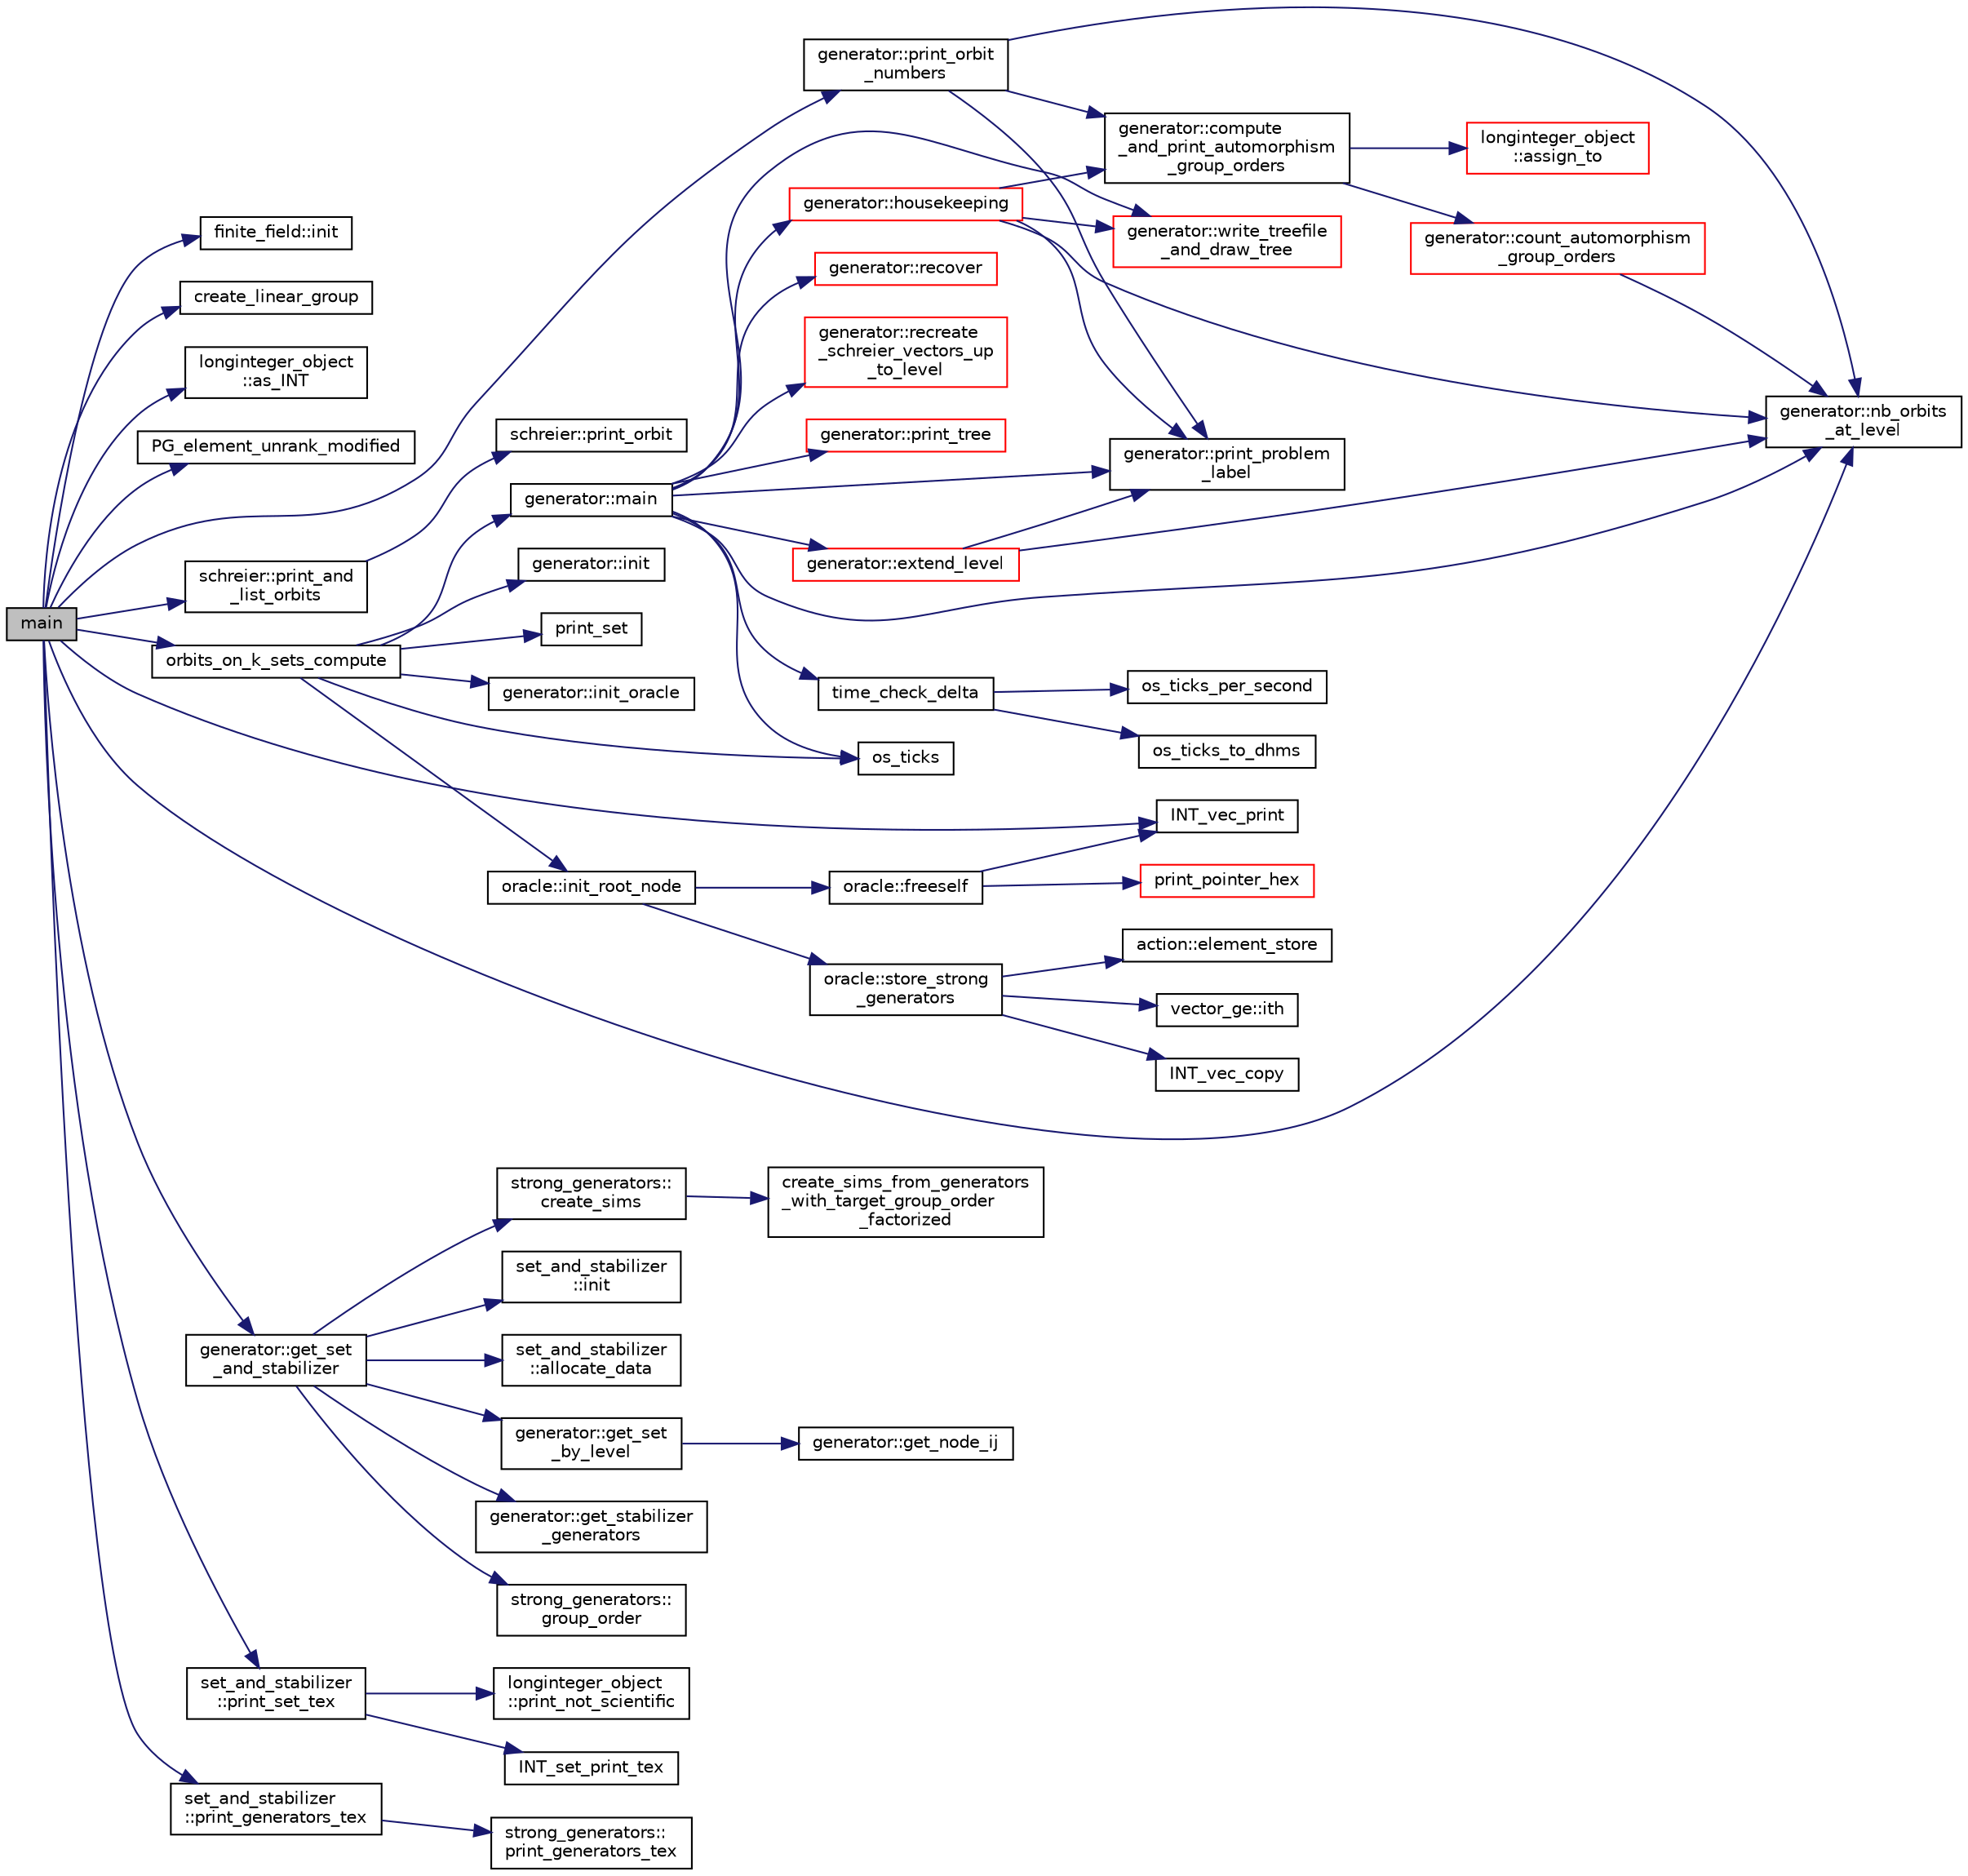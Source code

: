 digraph "main"
{
  edge [fontname="Helvetica",fontsize="10",labelfontname="Helvetica",labelfontsize="10"];
  node [fontname="Helvetica",fontsize="10",shape=record];
  rankdir="LR";
  Node0 [label="main",height=0.2,width=0.4,color="black", fillcolor="grey75", style="filled", fontcolor="black"];
  Node0 -> Node1 [color="midnightblue",fontsize="10",style="solid",fontname="Helvetica"];
  Node1 [label="finite_field::init",height=0.2,width=0.4,color="black", fillcolor="white", style="filled",URL="$df/d5a/classfinite__field.html#a13e75e8165b27464935b50368ee8313c"];
  Node0 -> Node2 [color="midnightblue",fontsize="10",style="solid",fontname="Helvetica"];
  Node2 [label="create_linear_group",height=0.2,width=0.4,color="black", fillcolor="white", style="filled",URL="$d5/d90/action__global_8_c.html#a0f8feabe739b53848853347a45964c25"];
  Node0 -> Node3 [color="midnightblue",fontsize="10",style="solid",fontname="Helvetica"];
  Node3 [label="longinteger_object\l::as_INT",height=0.2,width=0.4,color="black", fillcolor="white", style="filled",URL="$dd/d7e/classlonginteger__object.html#afb992d4679a6741acc63c8bcba27971e"];
  Node0 -> Node4 [color="midnightblue",fontsize="10",style="solid",fontname="Helvetica"];
  Node4 [label="PG_element_unrank_modified",height=0.2,width=0.4,color="black", fillcolor="white", style="filled",URL="$d4/d67/geometry_8h.html#a83ae9b605d496f6a90345303f6efae64"];
  Node0 -> Node5 [color="midnightblue",fontsize="10",style="solid",fontname="Helvetica"];
  Node5 [label="INT_vec_print",height=0.2,width=0.4,color="black", fillcolor="white", style="filled",URL="$df/dbf/sajeeb_8_c.html#a79a5901af0b47dd0d694109543c027fe"];
  Node0 -> Node6 [color="midnightblue",fontsize="10",style="solid",fontname="Helvetica"];
  Node6 [label="schreier::print_and\l_list_orbits",height=0.2,width=0.4,color="black", fillcolor="white", style="filled",URL="$d3/dd6/classschreier.html#a601f9c08d5a6f37f849d22fa4e89d892"];
  Node6 -> Node7 [color="midnightblue",fontsize="10",style="solid",fontname="Helvetica"];
  Node7 [label="schreier::print_orbit",height=0.2,width=0.4,color="black", fillcolor="white", style="filled",URL="$d3/dd6/classschreier.html#ac30bbfe09706ff8ccaf27c2cf8074594"];
  Node0 -> Node8 [color="midnightblue",fontsize="10",style="solid",fontname="Helvetica"];
  Node8 [label="orbits_on_k_sets_compute",height=0.2,width=0.4,color="black", fillcolor="white", style="filled",URL="$da/d10/other_8h.html#a96743526b15703539d544499276aaa71"];
  Node8 -> Node9 [color="midnightblue",fontsize="10",style="solid",fontname="Helvetica"];
  Node9 [label="generator::init",height=0.2,width=0.4,color="black", fillcolor="white", style="filled",URL="$d7/d73/classgenerator.html#aeca1559b4172cae921620768bd62df47"];
  Node8 -> Node10 [color="midnightblue",fontsize="10",style="solid",fontname="Helvetica"];
  Node10 [label="print_set",height=0.2,width=0.4,color="black", fillcolor="white", style="filled",URL="$d0/dd1/blt_8h.html#a8c1a5fc71aea7ff31d181f0103196a24"];
  Node8 -> Node11 [color="midnightblue",fontsize="10",style="solid",fontname="Helvetica"];
  Node11 [label="generator::init_oracle",height=0.2,width=0.4,color="black", fillcolor="white", style="filled",URL="$d7/d73/classgenerator.html#aab9339b27020b22ae9655d4413a88e40"];
  Node8 -> Node12 [color="midnightblue",fontsize="10",style="solid",fontname="Helvetica"];
  Node12 [label="oracle::init_root_node",height=0.2,width=0.4,color="black", fillcolor="white", style="filled",URL="$d7/da7/classoracle.html#a39267b7776b0cc2d93cda40fce9813a2"];
  Node12 -> Node13 [color="midnightblue",fontsize="10",style="solid",fontname="Helvetica"];
  Node13 [label="oracle::freeself",height=0.2,width=0.4,color="black", fillcolor="white", style="filled",URL="$d7/da7/classoracle.html#a809f2f45c76a4289aca3d22d05fcacc1"];
  Node13 -> Node5 [color="midnightblue",fontsize="10",style="solid",fontname="Helvetica"];
  Node13 -> Node14 [color="midnightblue",fontsize="10",style="solid",fontname="Helvetica"];
  Node14 [label="print_pointer_hex",height=0.2,width=0.4,color="red", fillcolor="white", style="filled",URL="$d5/db4/io__and__os_8h.html#a32add94de62a1d910cc0fc35ed90ab48"];
  Node12 -> Node16 [color="midnightblue",fontsize="10",style="solid",fontname="Helvetica"];
  Node16 [label="oracle::store_strong\l_generators",height=0.2,width=0.4,color="black", fillcolor="white", style="filled",URL="$d7/da7/classoracle.html#a905d0cad4b33515e581039ed8902b3be"];
  Node16 -> Node17 [color="midnightblue",fontsize="10",style="solid",fontname="Helvetica"];
  Node17 [label="action::element_store",height=0.2,width=0.4,color="black", fillcolor="white", style="filled",URL="$d2/d86/classaction.html#ab969a7009cc85c12f988a18a06b5db64"];
  Node16 -> Node18 [color="midnightblue",fontsize="10",style="solid",fontname="Helvetica"];
  Node18 [label="vector_ge::ith",height=0.2,width=0.4,color="black", fillcolor="white", style="filled",URL="$d4/d6e/classvector__ge.html#a1ff002e8b746a9beb119d57dcd4a15ff"];
  Node16 -> Node19 [color="midnightblue",fontsize="10",style="solid",fontname="Helvetica"];
  Node19 [label="INT_vec_copy",height=0.2,width=0.4,color="black", fillcolor="white", style="filled",URL="$df/dbf/sajeeb_8_c.html#ac2d875e27e009af6ec04d17254d11075"];
  Node8 -> Node20 [color="midnightblue",fontsize="10",style="solid",fontname="Helvetica"];
  Node20 [label="os_ticks",height=0.2,width=0.4,color="black", fillcolor="white", style="filled",URL="$d5/db4/io__and__os_8h.html#a3da6d2b09e35d569adb7101dffcb5224"];
  Node8 -> Node21 [color="midnightblue",fontsize="10",style="solid",fontname="Helvetica"];
  Node21 [label="generator::main",height=0.2,width=0.4,color="black", fillcolor="white", style="filled",URL="$d7/d73/classgenerator.html#a01abff8e9f231bf0d82e2e8e0061f242"];
  Node21 -> Node22 [color="midnightblue",fontsize="10",style="solid",fontname="Helvetica"];
  Node22 [label="generator::print_problem\l_label",height=0.2,width=0.4,color="black", fillcolor="white", style="filled",URL="$d7/d73/classgenerator.html#a06d3c064ba84ebe8db3537e6273f16c3"];
  Node21 -> Node20 [color="midnightblue",fontsize="10",style="solid",fontname="Helvetica"];
  Node21 -> Node23 [color="midnightblue",fontsize="10",style="solid",fontname="Helvetica"];
  Node23 [label="time_check_delta",height=0.2,width=0.4,color="black", fillcolor="white", style="filled",URL="$d9/d60/discreta_8h.html#a89a8565e34c7dcbb97180cd6af7454a1"];
  Node23 -> Node24 [color="midnightblue",fontsize="10",style="solid",fontname="Helvetica"];
  Node24 [label="os_ticks_per_second",height=0.2,width=0.4,color="black", fillcolor="white", style="filled",URL="$d5/db4/io__and__os_8h.html#a1b35e7a094dfde9db39ae352c9c17042"];
  Node23 -> Node25 [color="midnightblue",fontsize="10",style="solid",fontname="Helvetica"];
  Node25 [label="os_ticks_to_dhms",height=0.2,width=0.4,color="black", fillcolor="white", style="filled",URL="$d5/db4/io__and__os_8h.html#a0d715587fd9b8ab4e2bc822a2be313ba"];
  Node21 -> Node26 [color="midnightblue",fontsize="10",style="solid",fontname="Helvetica"];
  Node26 [label="generator::recover",height=0.2,width=0.4,color="red", fillcolor="white", style="filled",URL="$d7/d73/classgenerator.html#a96b65270be862c206d5af97c1dde9c17"];
  Node21 -> Node28 [color="midnightblue",fontsize="10",style="solid",fontname="Helvetica"];
  Node28 [label="generator::recreate\l_schreier_vectors_up\l_to_level",height=0.2,width=0.4,color="red", fillcolor="white", style="filled",URL="$d7/d73/classgenerator.html#a2ca7599e91bb012d41153aec95f081f7"];
  Node21 -> Node567 [color="midnightblue",fontsize="10",style="solid",fontname="Helvetica"];
  Node567 [label="generator::print_tree",height=0.2,width=0.4,color="red", fillcolor="white", style="filled",URL="$d7/d73/classgenerator.html#a4d50a3584d53209baf2bf7d7b9ba31f8"];
  Node21 -> Node581 [color="midnightblue",fontsize="10",style="solid",fontname="Helvetica"];
  Node581 [label="generator::write_treefile\l_and_draw_tree",height=0.2,width=0.4,color="red", fillcolor="white", style="filled",URL="$d7/d73/classgenerator.html#a70c78f45dba413014287e8cde2f7d6b5"];
  Node21 -> Node678 [color="midnightblue",fontsize="10",style="solid",fontname="Helvetica"];
  Node678 [label="generator::extend_level",height=0.2,width=0.4,color="red", fillcolor="white", style="filled",URL="$d7/d73/classgenerator.html#a91b84d80ccec0cd2136bc221c30e0f8e"];
  Node678 -> Node22 [color="midnightblue",fontsize="10",style="solid",fontname="Helvetica"];
  Node678 -> Node34 [color="midnightblue",fontsize="10",style="solid",fontname="Helvetica"];
  Node34 [label="generator::nb_orbits\l_at_level",height=0.2,width=0.4,color="black", fillcolor="white", style="filled",URL="$d7/d73/classgenerator.html#a020f3d8378448310d044a4a24fadf301"];
  Node21 -> Node831 [color="midnightblue",fontsize="10",style="solid",fontname="Helvetica"];
  Node831 [label="generator::housekeeping",height=0.2,width=0.4,color="red", fillcolor="white", style="filled",URL="$d7/d73/classgenerator.html#aaf2bd92e8f74eb9fbc3244a6dde6f78c"];
  Node831 -> Node34 [color="midnightblue",fontsize="10",style="solid",fontname="Helvetica"];
  Node831 -> Node22 [color="midnightblue",fontsize="10",style="solid",fontname="Helvetica"];
  Node831 -> Node832 [color="midnightblue",fontsize="10",style="solid",fontname="Helvetica"];
  Node832 [label="generator::compute\l_and_print_automorphism\l_group_orders",height=0.2,width=0.4,color="black", fillcolor="white", style="filled",URL="$d7/d73/classgenerator.html#a97568500aaf76ce2d931cef80a25ee57"];
  Node832 -> Node833 [color="midnightblue",fontsize="10",style="solid",fontname="Helvetica"];
  Node833 [label="generator::count_automorphism\l_group_orders",height=0.2,width=0.4,color="red", fillcolor="white", style="filled",URL="$d7/d73/classgenerator.html#a24c0a9c37f0b2f68c29a9981edce482c"];
  Node833 -> Node34 [color="midnightblue",fontsize="10",style="solid",fontname="Helvetica"];
  Node832 -> Node836 [color="midnightblue",fontsize="10",style="solid",fontname="Helvetica"];
  Node836 [label="longinteger_object\l::assign_to",height=0.2,width=0.4,color="red", fillcolor="white", style="filled",URL="$dd/d7e/classlonginteger__object.html#a891b9d0947bfce181245ab5cffe9482a"];
  Node831 -> Node581 [color="midnightblue",fontsize="10",style="solid",fontname="Helvetica"];
  Node21 -> Node34 [color="midnightblue",fontsize="10",style="solid",fontname="Helvetica"];
  Node0 -> Node849 [color="midnightblue",fontsize="10",style="solid",fontname="Helvetica"];
  Node849 [label="generator::print_orbit\l_numbers",height=0.2,width=0.4,color="black", fillcolor="white", style="filled",URL="$d7/d73/classgenerator.html#a9da74456f2e9b3dffb36ca05815bb3da"];
  Node849 -> Node34 [color="midnightblue",fontsize="10",style="solid",fontname="Helvetica"];
  Node849 -> Node22 [color="midnightblue",fontsize="10",style="solid",fontname="Helvetica"];
  Node849 -> Node832 [color="midnightblue",fontsize="10",style="solid",fontname="Helvetica"];
  Node0 -> Node34 [color="midnightblue",fontsize="10",style="solid",fontname="Helvetica"];
  Node0 -> Node850 [color="midnightblue",fontsize="10",style="solid",fontname="Helvetica"];
  Node850 [label="generator::get_set\l_and_stabilizer",height=0.2,width=0.4,color="black", fillcolor="white", style="filled",URL="$d7/d73/classgenerator.html#a23116270f27facfd48e4190a84e0ef20"];
  Node850 -> Node851 [color="midnightblue",fontsize="10",style="solid",fontname="Helvetica"];
  Node851 [label="set_and_stabilizer\l::init",height=0.2,width=0.4,color="black", fillcolor="white", style="filled",URL="$de/df6/classset__and__stabilizer.html#a9824acdea41591e8086e76aa8b2e4b53"];
  Node850 -> Node852 [color="midnightblue",fontsize="10",style="solid",fontname="Helvetica"];
  Node852 [label="set_and_stabilizer\l::allocate_data",height=0.2,width=0.4,color="black", fillcolor="white", style="filled",URL="$de/df6/classset__and__stabilizer.html#ad5d7e012c6bc6fc25f491fe680aa32fa"];
  Node850 -> Node853 [color="midnightblue",fontsize="10",style="solid",fontname="Helvetica"];
  Node853 [label="generator::get_set\l_by_level",height=0.2,width=0.4,color="black", fillcolor="white", style="filled",URL="$d7/d73/classgenerator.html#a3012a80d862b42c848b84584389c8594"];
  Node853 -> Node854 [color="midnightblue",fontsize="10",style="solid",fontname="Helvetica"];
  Node854 [label="generator::get_node_ij",height=0.2,width=0.4,color="black", fillcolor="white", style="filled",URL="$d7/d73/classgenerator.html#a8cea5411b42336694738530732ede540"];
  Node850 -> Node839 [color="midnightblue",fontsize="10",style="solid",fontname="Helvetica"];
  Node839 [label="generator::get_stabilizer\l_generators",height=0.2,width=0.4,color="black", fillcolor="white", style="filled",URL="$d7/d73/classgenerator.html#a744da633f741e1aa27701fe9d203d564"];
  Node850 -> Node592 [color="midnightblue",fontsize="10",style="solid",fontname="Helvetica"];
  Node592 [label="strong_generators::\lgroup_order",height=0.2,width=0.4,color="black", fillcolor="white", style="filled",URL="$dc/d09/classstrong__generators.html#a91f453c2bfd6502b96f4b4eed16beb20"];
  Node850 -> Node855 [color="midnightblue",fontsize="10",style="solid",fontname="Helvetica"];
  Node855 [label="strong_generators::\lcreate_sims",height=0.2,width=0.4,color="black", fillcolor="white", style="filled",URL="$dc/d09/classstrong__generators.html#afca700d50772a39eeb74239355ae67e1"];
  Node855 -> Node856 [color="midnightblue",fontsize="10",style="solid",fontname="Helvetica"];
  Node856 [label="create_sims_from_generators\l_with_target_group_order\l_factorized",height=0.2,width=0.4,color="black", fillcolor="white", style="filled",URL="$d2/d3a/group__theory_8h.html#a40f2df36e351d6e63bd2bb196cc5b430"];
  Node0 -> Node857 [color="midnightblue",fontsize="10",style="solid",fontname="Helvetica"];
  Node857 [label="set_and_stabilizer\l::print_set_tex",height=0.2,width=0.4,color="black", fillcolor="white", style="filled",URL="$de/df6/classset__and__stabilizer.html#a691a961365c213993a7f9f4b899457d9"];
  Node857 -> Node730 [color="midnightblue",fontsize="10",style="solid",fontname="Helvetica"];
  Node730 [label="INT_set_print_tex",height=0.2,width=0.4,color="black", fillcolor="white", style="filled",URL="$d5/db4/io__and__os_8h.html#adad0666de5d38c0caa4769f9f4756c0b"];
  Node857 -> Node603 [color="midnightblue",fontsize="10",style="solid",fontname="Helvetica"];
  Node603 [label="longinteger_object\l::print_not_scientific",height=0.2,width=0.4,color="black", fillcolor="white", style="filled",URL="$dd/d7e/classlonginteger__object.html#ab80ea5c103cf97de662da3f1c79b2dd4"];
  Node0 -> Node858 [color="midnightblue",fontsize="10",style="solid",fontname="Helvetica"];
  Node858 [label="set_and_stabilizer\l::print_generators_tex",height=0.2,width=0.4,color="black", fillcolor="white", style="filled",URL="$de/df6/classset__and__stabilizer.html#acbaae72aef6863f689fa377652cadb3e"];
  Node858 -> Node859 [color="midnightblue",fontsize="10",style="solid",fontname="Helvetica"];
  Node859 [label="strong_generators::\lprint_generators_tex",height=0.2,width=0.4,color="black", fillcolor="white", style="filled",URL="$dc/d09/classstrong__generators.html#a5ec5e1048119097985c01a56f427d873"];
}
